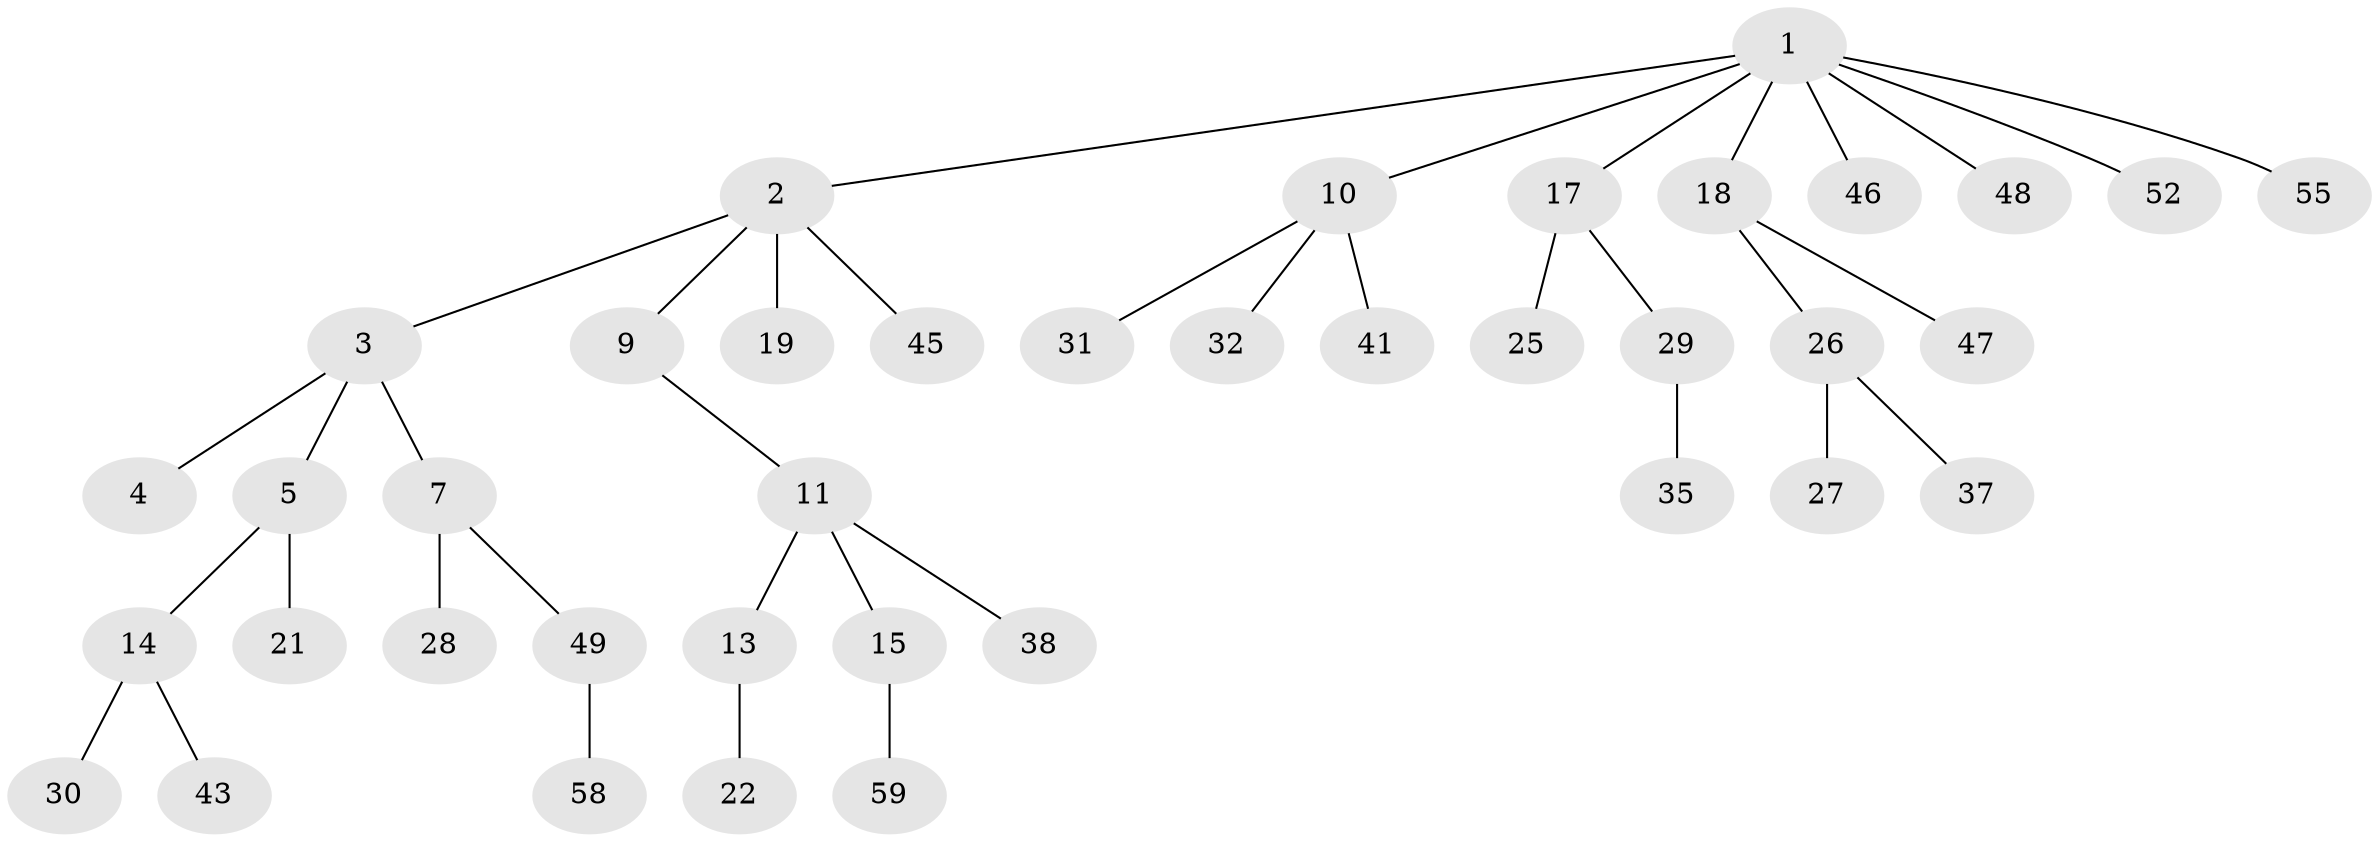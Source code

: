 // Generated by graph-tools (version 1.1) at 2025/24/03/03/25 07:24:07]
// undirected, 39 vertices, 38 edges
graph export_dot {
graph [start="1"]
  node [color=gray90,style=filled];
  1 [super="+8"];
  2 [super="+36"];
  3 [super="+34"];
  4 [super="+6"];
  5 [super="+57"];
  7 [super="+24"];
  9;
  10 [super="+16"];
  11 [super="+12"];
  13 [super="+23"];
  14 [super="+42"];
  15 [super="+20"];
  17 [super="+33"];
  18 [super="+50"];
  19 [super="+53"];
  21;
  22 [super="+61"];
  25 [super="+65"];
  26 [super="+62"];
  27;
  28 [super="+44"];
  29;
  30;
  31 [super="+40"];
  32;
  35;
  37 [super="+39"];
  38 [super="+60"];
  41;
  43;
  45 [super="+51"];
  46;
  47 [super="+56"];
  48;
  49 [super="+54"];
  52;
  55 [super="+64"];
  58 [super="+63"];
  59;
  1 -- 2;
  1 -- 10;
  1 -- 17;
  1 -- 46;
  1 -- 48;
  1 -- 55;
  1 -- 18;
  1 -- 52;
  2 -- 3;
  2 -- 9;
  2 -- 19;
  2 -- 45;
  3 -- 4;
  3 -- 5;
  3 -- 7;
  5 -- 14;
  5 -- 21;
  7 -- 28;
  7 -- 49;
  9 -- 11;
  10 -- 31;
  10 -- 32;
  10 -- 41;
  11 -- 13;
  11 -- 38;
  11 -- 15;
  13 -- 22;
  14 -- 30;
  14 -- 43;
  15 -- 59;
  17 -- 25;
  17 -- 29;
  18 -- 26;
  18 -- 47;
  26 -- 27;
  26 -- 37;
  29 -- 35;
  49 -- 58;
}
